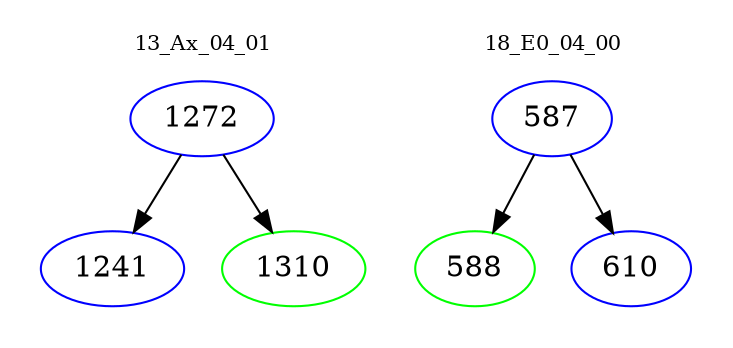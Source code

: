 digraph{
subgraph cluster_0 {
color = white
label = "13_Ax_04_01";
fontsize=10;
T0_1272 [label="1272", color="blue"]
T0_1272 -> T0_1241 [color="black"]
T0_1241 [label="1241", color="blue"]
T0_1272 -> T0_1310 [color="black"]
T0_1310 [label="1310", color="green"]
}
subgraph cluster_1 {
color = white
label = "18_E0_04_00";
fontsize=10;
T1_587 [label="587", color="blue"]
T1_587 -> T1_588 [color="black"]
T1_588 [label="588", color="green"]
T1_587 -> T1_610 [color="black"]
T1_610 [label="610", color="blue"]
}
}
